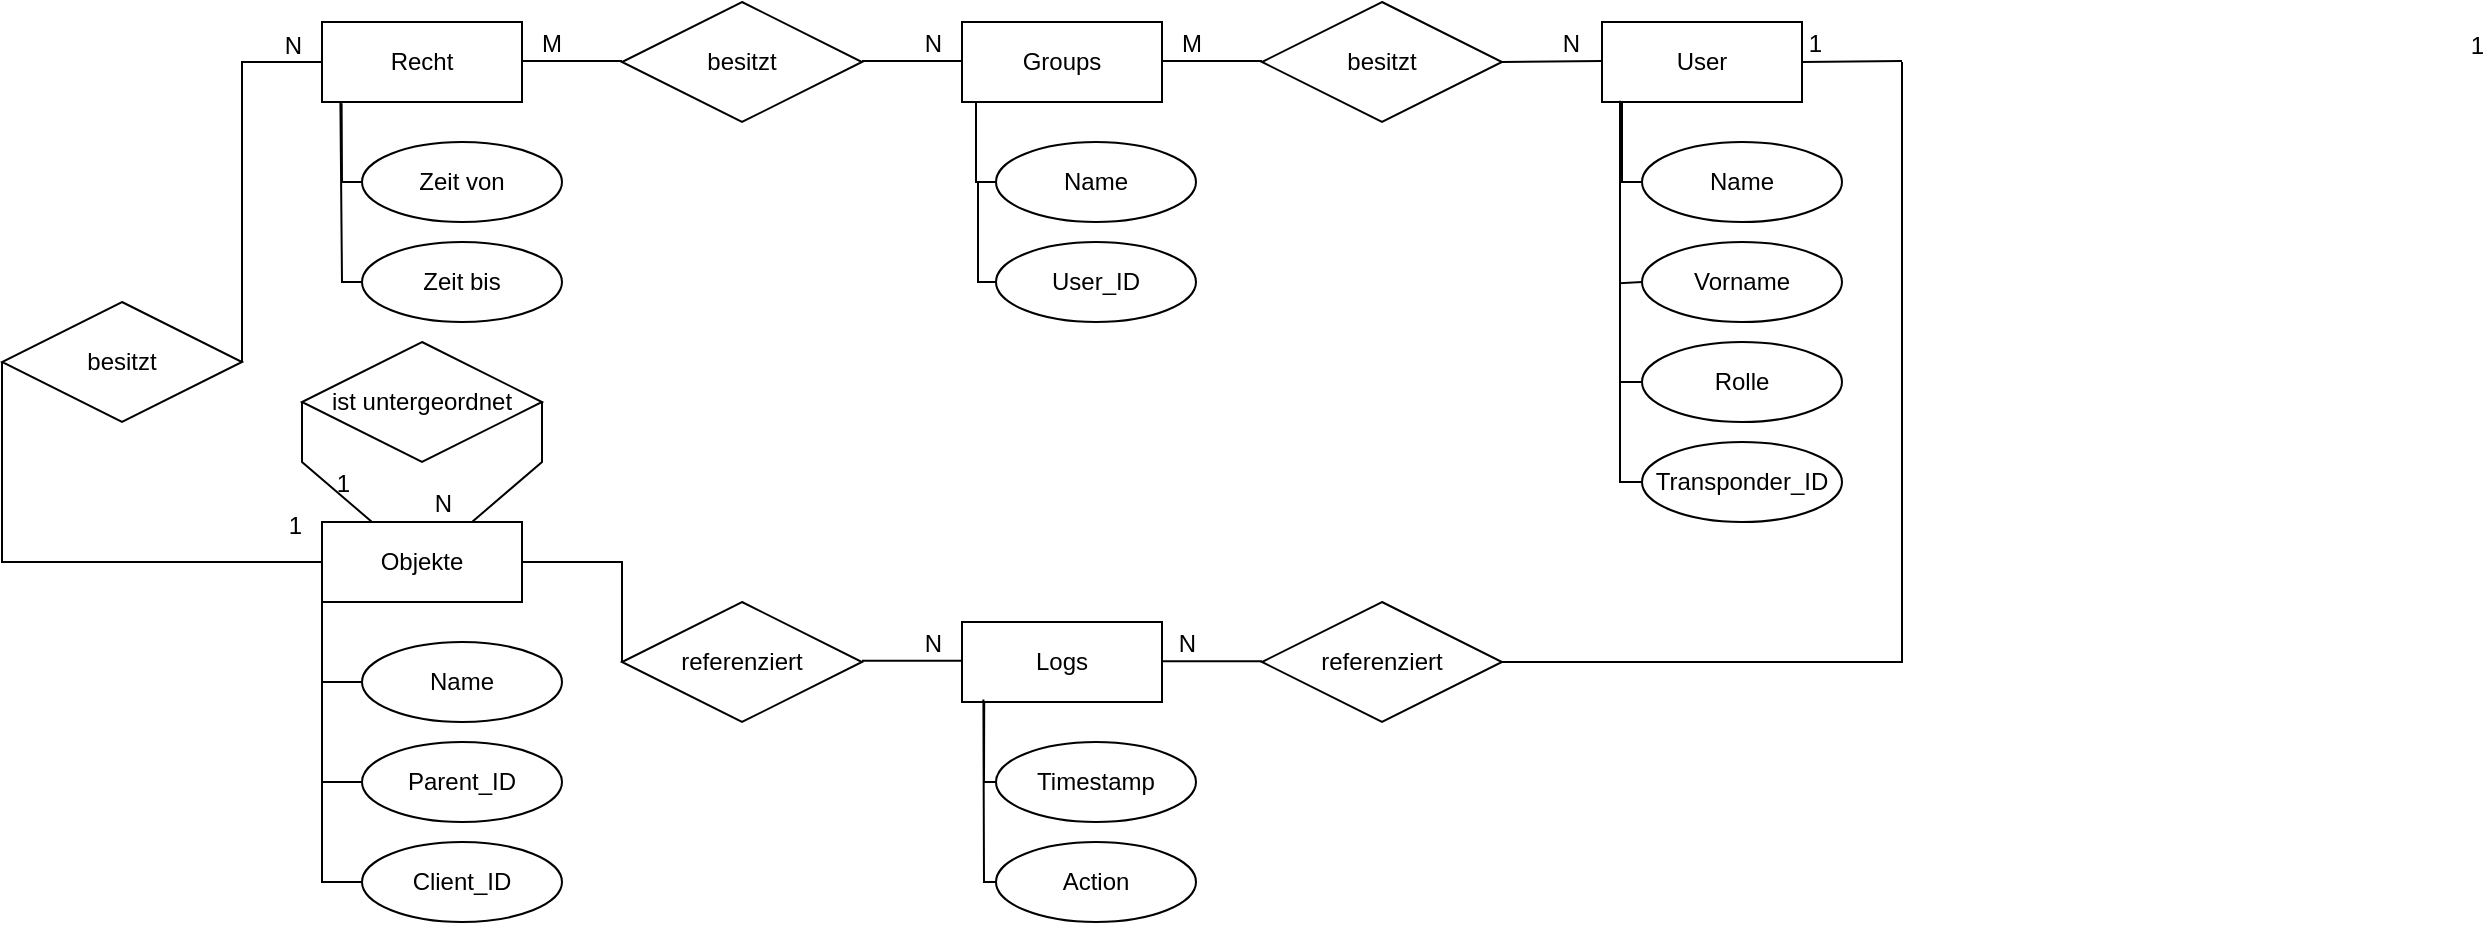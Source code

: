 <mxfile>
    <diagram id="MrqGbwpW2Hf3zNf1_7kD" name="Page-1">
        <mxGraphModel dx="415" dy="185" grid="1" gridSize="10" guides="1" tooltips="1" connect="1" arrows="1" fold="1" page="1" pageScale="1" pageWidth="827" pageHeight="1169" math="0" shadow="0">
            <root>
                <mxCell id="0"/>
                <mxCell id="1" parent="0"/>
                <mxCell id="2" value="Objekte" style="whiteSpace=wrap;html=1;align=center;" parent="1" vertex="1">
                    <mxGeometry x="490" y="370" width="100" height="40" as="geometry"/>
                </mxCell>
                <mxCell id="3" value="besitzt" style="shape=rhombus;perimeter=rhombusPerimeter;whiteSpace=wrap;html=1;align=center;" parent="1" vertex="1">
                    <mxGeometry x="330" y="260" width="120" height="60" as="geometry"/>
                </mxCell>
                <mxCell id="6" value="" style="edgeStyle=none;html=1;exitX=0.098;exitY=1.015;exitDx=0;exitDy=0;exitPerimeter=0;rounded=0;endArrow=none;endFill=0;" parent="1" source="4" target="5" edge="1">
                    <mxGeometry relative="1" as="geometry">
                        <Array as="points">
                            <mxPoint x="500" y="200"/>
                        </Array>
                    </mxGeometry>
                </mxCell>
                <mxCell id="4" value="Recht" style="whiteSpace=wrap;html=1;align=center;" parent="1" vertex="1">
                    <mxGeometry x="490" y="120" width="100" height="40" as="geometry"/>
                </mxCell>
                <mxCell id="5" value="Zeit von" style="ellipse;whiteSpace=wrap;html=1;align=center;" parent="1" vertex="1">
                    <mxGeometry x="510" y="180" width="100" height="40" as="geometry"/>
                </mxCell>
                <mxCell id="7" value="Zeit bis" style="ellipse;whiteSpace=wrap;html=1;align=center;" parent="1" vertex="1">
                    <mxGeometry x="510" y="230" width="100" height="40" as="geometry"/>
                </mxCell>
                <mxCell id="8" value="" style="edgeStyle=none;html=1;rounded=0;endArrow=none;endFill=0;entryX=0;entryY=0.5;entryDx=0;entryDy=0;exitX=0.092;exitY=1;exitDx=0;exitDy=0;exitPerimeter=0;" parent="1" source="4" target="7" edge="1">
                    <mxGeometry relative="1" as="geometry">
                        <mxPoint x="499.8" y="160.0" as="sourcePoint"/>
                        <mxPoint x="510.0" y="199.4" as="targetPoint"/>
                        <Array as="points">
                            <mxPoint x="500" y="250"/>
                        </Array>
                    </mxGeometry>
                </mxCell>
                <mxCell id="9" value="" style="endArrow=none;html=1;rounded=0;exitX=0;exitY=0.5;exitDx=0;exitDy=0;" parent="1" source="3" edge="1">
                    <mxGeometry relative="1" as="geometry">
                        <mxPoint x="330" y="200" as="sourcePoint"/>
                        <mxPoint x="490" y="390" as="targetPoint"/>
                        <Array as="points">
                            <mxPoint x="330" y="390"/>
                        </Array>
                    </mxGeometry>
                </mxCell>
                <mxCell id="60" value="1" style="resizable=0;html=1;align=right;verticalAlign=bottom;direction=south;" parent="9" connectable="0" vertex="1">
                    <mxGeometry x="1" relative="1" as="geometry">
                        <mxPoint x="-10" y="-10" as="offset"/>
                    </mxGeometry>
                </mxCell>
                <mxCell id="11" value="" style="endArrow=none;html=1;rounded=0;entryX=0;entryY=0.5;entryDx=0;entryDy=0;exitX=1;exitY=0.5;exitDx=0;exitDy=0;" parent="1" source="3" target="4" edge="1">
                    <mxGeometry relative="1" as="geometry">
                        <mxPoint x="330" y="200" as="sourcePoint"/>
                        <mxPoint x="490" y="200" as="targetPoint"/>
                        <Array as="points">
                            <mxPoint x="450" y="140"/>
                        </Array>
                    </mxGeometry>
                </mxCell>
                <mxCell id="12" value="N" style="resizable=0;html=1;align=right;verticalAlign=bottom;" parent="11" connectable="0" vertex="1">
                    <mxGeometry x="1" relative="1" as="geometry">
                        <mxPoint x="-10" as="offset"/>
                    </mxGeometry>
                </mxCell>
                <mxCell id="15" value="Parent_ID" style="ellipse;whiteSpace=wrap;html=1;align=center;" parent="1" vertex="1">
                    <mxGeometry x="510" y="480" width="100" height="40" as="geometry"/>
                </mxCell>
                <mxCell id="17" style="edgeStyle=none;rounded=0;html=1;endArrow=none;endFill=0;exitX=0;exitY=1;exitDx=0;exitDy=0;entryX=0;entryY=0.5;entryDx=0;entryDy=0;" parent="1" target="15" edge="1" source="2">
                    <mxGeometry relative="1" as="geometry">
                        <mxPoint x="180" y="240" as="targetPoint"/>
                        <mxPoint x="170" y="200" as="sourcePoint"/>
                        <Array as="points">
                            <mxPoint x="490" y="500"/>
                        </Array>
                    </mxGeometry>
                </mxCell>
                <mxCell id="19" value="Groups" style="whiteSpace=wrap;html=1;align=center;" parent="1" vertex="1">
                    <mxGeometry x="810" y="120" width="100" height="40" as="geometry"/>
                </mxCell>
                <mxCell id="20" value="besitzt" style="shape=rhombus;perimeter=rhombusPerimeter;whiteSpace=wrap;html=1;align=center;" parent="1" vertex="1">
                    <mxGeometry x="640" y="110" width="120" height="60" as="geometry"/>
                </mxCell>
                <mxCell id="21" value="" style="endArrow=none;html=1;rounded=0;entryX=0;entryY=0.5;entryDx=0;entryDy=0;exitX=1;exitY=0.5;exitDx=0;exitDy=0;" parent="1" edge="1">
                    <mxGeometry relative="1" as="geometry">
                        <mxPoint x="760" y="139.52" as="sourcePoint"/>
                        <mxPoint x="810" y="139.52" as="targetPoint"/>
                    </mxGeometry>
                </mxCell>
                <mxCell id="22" value="N" style="resizable=0;html=1;align=right;verticalAlign=bottom;" parent="21" connectable="0" vertex="1">
                    <mxGeometry x="1" relative="1" as="geometry">
                        <mxPoint x="-10" as="offset"/>
                    </mxGeometry>
                </mxCell>
                <mxCell id="23" value="" style="endArrow=none;html=1;rounded=0;" parent="1" edge="1">
                    <mxGeometry relative="1" as="geometry">
                        <mxPoint x="590" y="139.52" as="sourcePoint"/>
                        <mxPoint x="640" y="139.52" as="targetPoint"/>
                    </mxGeometry>
                </mxCell>
                <mxCell id="24" value="M" style="resizable=0;html=1;align=right;verticalAlign=bottom;" parent="23" connectable="0" vertex="1">
                    <mxGeometry x="1" relative="1" as="geometry">
                        <mxPoint x="-30" as="offset"/>
                    </mxGeometry>
                </mxCell>
                <mxCell id="25" value="Name" style="ellipse;whiteSpace=wrap;html=1;align=center;" parent="1" vertex="1">
                    <mxGeometry x="827" y="180" width="100" height="40" as="geometry"/>
                </mxCell>
                <mxCell id="26" style="edgeStyle=none;rounded=0;html=1;endArrow=none;endFill=0;exitX=0;exitY=1;exitDx=0;exitDy=0;entryX=0;entryY=0.5;entryDx=0;entryDy=0;" parent="1" edge="1">
                    <mxGeometry relative="1" as="geometry">
                        <mxPoint x="827" y="200" as="targetPoint"/>
                        <mxPoint x="817" y="160" as="sourcePoint"/>
                        <Array as="points">
                            <mxPoint x="817" y="200"/>
                        </Array>
                    </mxGeometry>
                </mxCell>
                <mxCell id="28" value="User" style="whiteSpace=wrap;html=1;align=center;" parent="1" vertex="1">
                    <mxGeometry x="1130" y="120" width="100" height="40" as="geometry"/>
                </mxCell>
                <mxCell id="29" value="besitzt" style="shape=rhombus;perimeter=rhombusPerimeter;whiteSpace=wrap;html=1;align=center;" parent="1" vertex="1">
                    <mxGeometry x="960" y="110" width="120" height="60" as="geometry"/>
                </mxCell>
                <mxCell id="31" value="" style="endArrow=none;html=1;rounded=0;" parent="1" edge="1">
                    <mxGeometry relative="1" as="geometry">
                        <mxPoint x="1080" y="140" as="sourcePoint"/>
                        <mxPoint x="1130" y="139.52" as="targetPoint"/>
                    </mxGeometry>
                </mxCell>
                <mxCell id="32" value="N" style="resizable=0;html=1;align=right;verticalAlign=bottom;" parent="31" connectable="0" vertex="1">
                    <mxGeometry x="1" relative="1" as="geometry">
                        <mxPoint x="-10" as="offset"/>
                    </mxGeometry>
                </mxCell>
                <mxCell id="33" value="" style="endArrow=none;html=1;rounded=0;" parent="1" edge="1">
                    <mxGeometry relative="1" as="geometry">
                        <mxPoint x="910" y="139.55" as="sourcePoint"/>
                        <mxPoint x="960" y="139.55" as="targetPoint"/>
                    </mxGeometry>
                </mxCell>
                <mxCell id="34" value="M" style="resizable=0;html=1;align=right;verticalAlign=bottom;" parent="33" connectable="0" vertex="1">
                    <mxGeometry x="1" relative="1" as="geometry">
                        <mxPoint x="-30" as="offset"/>
                    </mxGeometry>
                </mxCell>
                <mxCell id="37" value="Name" style="ellipse;whiteSpace=wrap;html=1;align=center;" parent="1" vertex="1">
                    <mxGeometry x="1150" y="180" width="100" height="40" as="geometry"/>
                </mxCell>
                <mxCell id="38" style="edgeStyle=none;rounded=0;html=1;endArrow=none;endFill=0;exitX=0;exitY=1;exitDx=0;exitDy=0;entryX=0;entryY=0.5;entryDx=0;entryDy=0;" parent="1" edge="1">
                    <mxGeometry relative="1" as="geometry">
                        <mxPoint x="1150" y="200" as="targetPoint"/>
                        <mxPoint x="1140" y="160" as="sourcePoint"/>
                        <Array as="points">
                            <mxPoint x="1140" y="200"/>
                        </Array>
                    </mxGeometry>
                </mxCell>
                <mxCell id="49" value="" style="endArrow=none;html=1;rounded=0;" parent="1" edge="1">
                    <mxGeometry relative="1" as="geometry">
                        <mxPoint x="1230" y="140.03" as="sourcePoint"/>
                        <mxPoint x="1280" y="139.55" as="targetPoint"/>
                    </mxGeometry>
                </mxCell>
                <mxCell id="50" value="1" style="resizable=0;html=1;align=right;verticalAlign=bottom;" parent="49" connectable="0" vertex="1">
                    <mxGeometry x="1" relative="1" as="geometry">
                        <mxPoint x="-39" as="offset"/>
                    </mxGeometry>
                </mxCell>
                <mxCell id="55" value="" style="endArrow=none;html=1;rounded=0;entryX=0;entryY=0.5;entryDx=0;entryDy=0;startArrow=none;exitX=1;exitY=0.5;exitDx=0;exitDy=0;" parent="1" target="57" edge="1" source="2">
                    <mxGeometry relative="1" as="geometry">
                        <mxPoint x="170" y="139.29" as="sourcePoint"/>
                        <mxPoint x="520" y="440" as="targetPoint"/>
                        <Array as="points">
                            <mxPoint x="640" y="390"/>
                        </Array>
                    </mxGeometry>
                </mxCell>
                <mxCell id="57" value="referenziert" style="shape=rhombus;perimeter=rhombusPerimeter;whiteSpace=wrap;html=1;align=center;" parent="1" vertex="1">
                    <mxGeometry x="640" y="410" width="120" height="60" as="geometry"/>
                </mxCell>
                <mxCell id="58" value="Logs" style="whiteSpace=wrap;html=1;align=center;" parent="1" vertex="1">
                    <mxGeometry x="810" y="420" width="100" height="40" as="geometry"/>
                </mxCell>
                <mxCell id="62" value="" style="endArrow=none;html=1;rounded=0;entryX=0;entryY=0.5;entryDx=0;entryDy=0;exitX=1;exitY=0.5;exitDx=0;exitDy=0;" parent="1" edge="1">
                    <mxGeometry relative="1" as="geometry">
                        <mxPoint x="760" y="439.38" as="sourcePoint"/>
                        <mxPoint x="810" y="439.38" as="targetPoint"/>
                    </mxGeometry>
                </mxCell>
                <mxCell id="63" value="N" style="resizable=0;html=1;align=right;verticalAlign=bottom;" parent="62" connectable="0" vertex="1">
                    <mxGeometry x="1" relative="1" as="geometry">
                        <mxPoint x="-10" as="offset"/>
                    </mxGeometry>
                </mxCell>
                <mxCell id="64" value="Timestamp" style="ellipse;whiteSpace=wrap;html=1;align=center;" parent="1" vertex="1">
                    <mxGeometry x="827" y="480" width="100" height="40" as="geometry"/>
                </mxCell>
                <mxCell id="65" value="" style="endArrow=none;html=1;rounded=0;exitX=0.111;exitY=1.011;exitDx=0;exitDy=0;exitPerimeter=0;entryX=0;entryY=0.5;entryDx=0;entryDy=0;" parent="1" source="58" target="64" edge="1">
                    <mxGeometry relative="1" as="geometry">
                        <mxPoint x="940" y="290" as="sourcePoint"/>
                        <mxPoint x="821" y="500" as="targetPoint"/>
                        <Array as="points">
                            <mxPoint x="821" y="500"/>
                        </Array>
                    </mxGeometry>
                </mxCell>
                <mxCell id="66" value="" style="endArrow=none;html=1;rounded=0;entryX=0;entryY=0.5;entryDx=0;entryDy=0;exitX=0.107;exitY=0.969;exitDx=0;exitDy=0;exitPerimeter=0;" parent="1" source="58" target="67" edge="1">
                    <mxGeometry relative="1" as="geometry">
                        <mxPoint x="820" y="500" as="sourcePoint"/>
                        <mxPoint x="820" y="550" as="targetPoint"/>
                        <Array as="points">
                            <mxPoint x="821" y="550"/>
                        </Array>
                    </mxGeometry>
                </mxCell>
                <mxCell id="67" value="Action" style="ellipse;whiteSpace=wrap;html=1;align=center;" parent="1" vertex="1">
                    <mxGeometry x="827" y="530" width="100" height="40" as="geometry"/>
                </mxCell>
                <mxCell id="69" value="referenziert" style="shape=rhombus;perimeter=rhombusPerimeter;whiteSpace=wrap;html=1;align=center;" parent="1" vertex="1">
                    <mxGeometry x="960" y="410" width="120" height="60" as="geometry"/>
                </mxCell>
                <mxCell id="70" value="" style="endArrow=none;html=1;rounded=0;entryX=0;entryY=0.5;entryDx=0;entryDy=0;exitX=1;exitY=0.5;exitDx=0;exitDy=0;" parent="1" edge="1">
                    <mxGeometry relative="1" as="geometry">
                        <mxPoint x="910" y="439.62" as="sourcePoint"/>
                        <mxPoint x="960" y="439.62" as="targetPoint"/>
                    </mxGeometry>
                </mxCell>
                <mxCell id="71" value="N" style="resizable=0;html=1;align=right;verticalAlign=bottom;" parent="70" connectable="0" vertex="1">
                    <mxGeometry x="1" relative="1" as="geometry">
                        <mxPoint x="-33" as="offset"/>
                    </mxGeometry>
                </mxCell>
                <mxCell id="72" value="" style="endArrow=none;html=1;rounded=0;entryX=1;entryY=0.5;entryDx=0;entryDy=0;" parent="1" target="69" edge="1">
                    <mxGeometry relative="1" as="geometry">
                        <mxPoint x="1280" y="140" as="sourcePoint"/>
                        <mxPoint x="1600" y="139.64" as="targetPoint"/>
                        <Array as="points">
                            <mxPoint x="1280" y="140"/>
                            <mxPoint x="1280" y="440"/>
                        </Array>
                    </mxGeometry>
                </mxCell>
                <mxCell id="73" value="1" style="resizable=0;html=1;align=right;verticalAlign=bottom;" parent="72" connectable="0" vertex="1">
                    <mxGeometry x="1" relative="1" as="geometry">
                        <mxPoint x="491" y="-300" as="offset"/>
                    </mxGeometry>
                </mxCell>
                <mxCell id="74" value="Rolle" style="ellipse;whiteSpace=wrap;html=1;align=center;" parent="1" vertex="1">
                    <mxGeometry x="1150" y="280" width="100" height="40" as="geometry"/>
                </mxCell>
                <mxCell id="75" style="edgeStyle=none;rounded=0;html=1;endArrow=none;endFill=0;exitX=0.09;exitY=0.984;exitDx=0;exitDy=0;entryX=0;entryY=0.5;entryDx=0;entryDy=0;exitPerimeter=0;" parent="1" source="28" target="74" edge="1">
                    <mxGeometry relative="1" as="geometry">
                        <mxPoint x="1160" y="210" as="targetPoint"/>
                        <mxPoint x="1150" y="170" as="sourcePoint"/>
                        <Array as="points">
                            <mxPoint x="1139" y="250"/>
                            <mxPoint x="1139" y="300"/>
                        </Array>
                    </mxGeometry>
                </mxCell>
                <mxCell id="76" value="ist untergeordnet" style="shape=rhombus;perimeter=rhombusPerimeter;whiteSpace=wrap;html=1;align=center;" parent="1" vertex="1">
                    <mxGeometry x="480" y="280" width="120" height="60" as="geometry"/>
                </mxCell>
                <mxCell id="13" value="Name" style="ellipse;whiteSpace=wrap;html=1;align=center;" parent="1" vertex="1">
                    <mxGeometry x="510" y="430" width="100" height="40" as="geometry"/>
                </mxCell>
                <mxCell id="129" value="Vorname" style="ellipse;whiteSpace=wrap;html=1;align=center;" vertex="1" parent="1">
                    <mxGeometry x="1150" y="230" width="100" height="40" as="geometry"/>
                </mxCell>
                <mxCell id="130" style="edgeStyle=none;rounded=0;html=1;endArrow=none;endFill=0;exitX=0.09;exitY=0.984;exitDx=0;exitDy=0;entryX=0;entryY=0.5;entryDx=0;entryDy=0;exitPerimeter=0;" edge="1" parent="1" target="129">
                    <mxGeometry relative="1" as="geometry">
                        <mxPoint x="1150.0" y="300.64" as="targetPoint"/>
                        <mxPoint x="1139" y="160.0" as="sourcePoint"/>
                        <Array as="points">
                            <mxPoint x="1139" y="250.64"/>
                        </Array>
                    </mxGeometry>
                </mxCell>
                <mxCell id="131" style="edgeStyle=none;rounded=0;html=1;endArrow=none;endFill=0;entryX=0;entryY=0.5;entryDx=0;entryDy=0;" edge="1" parent="1" target="13">
                    <mxGeometry relative="1" as="geometry">
                        <mxPoint x="520" y="510" as="targetPoint"/>
                        <mxPoint x="490" y="450" as="sourcePoint"/>
                        <Array as="points">
                            <mxPoint x="510" y="450"/>
                        </Array>
                    </mxGeometry>
                </mxCell>
                <mxCell id="132" value="" style="endArrow=none;html=1;rounded=0;exitX=0;exitY=0.5;exitDx=0;exitDy=0;entryX=0.25;entryY=0;entryDx=0;entryDy=0;" edge="1" parent="1" source="76" target="2">
                    <mxGeometry relative="1" as="geometry">
                        <mxPoint x="340" y="300" as="sourcePoint"/>
                        <mxPoint x="500" y="400" as="targetPoint"/>
                        <Array as="points">
                            <mxPoint x="480" y="340"/>
                        </Array>
                    </mxGeometry>
                </mxCell>
                <mxCell id="133" value="1" style="resizable=0;html=1;align=right;verticalAlign=bottom;direction=south;" connectable="0" vertex="1" parent="132">
                    <mxGeometry x="1" relative="1" as="geometry">
                        <mxPoint x="-10" y="-10" as="offset"/>
                    </mxGeometry>
                </mxCell>
                <mxCell id="134" value="" style="endArrow=none;html=1;rounded=0;entryX=0.75;entryY=0;entryDx=0;entryDy=0;exitX=1;exitY=0.5;exitDx=0;exitDy=0;" edge="1" parent="1" source="76" target="2">
                    <mxGeometry relative="1" as="geometry">
                        <mxPoint x="460" y="300" as="sourcePoint"/>
                        <mxPoint x="500" y="150" as="targetPoint"/>
                        <Array as="points">
                            <mxPoint x="600" y="340"/>
                        </Array>
                    </mxGeometry>
                </mxCell>
                <mxCell id="135" value="N" style="resizable=0;html=1;align=right;verticalAlign=bottom;" connectable="0" vertex="1" parent="134">
                    <mxGeometry x="1" relative="1" as="geometry">
                        <mxPoint x="-10" as="offset"/>
                    </mxGeometry>
                </mxCell>
                <mxCell id="136" value="Client_ID" style="ellipse;whiteSpace=wrap;html=1;align=center;" vertex="1" parent="1">
                    <mxGeometry x="510" y="530" width="100" height="40" as="geometry"/>
                </mxCell>
                <mxCell id="137" style="edgeStyle=none;rounded=0;html=1;endArrow=none;endFill=0;entryX=0;entryY=0.5;entryDx=0;entryDy=0;" edge="1" parent="1" target="136">
                    <mxGeometry relative="1" as="geometry">
                        <mxPoint x="520.0" y="510" as="targetPoint"/>
                        <mxPoint x="490" y="500" as="sourcePoint"/>
                        <Array as="points">
                            <mxPoint x="490" y="550"/>
                        </Array>
                    </mxGeometry>
                </mxCell>
                <mxCell id="138" value="Transponder_ID" style="ellipse;whiteSpace=wrap;html=1;align=center;" vertex="1" parent="1">
                    <mxGeometry x="1150" y="330" width="100" height="40" as="geometry"/>
                </mxCell>
                <mxCell id="139" value="User_ID" style="ellipse;whiteSpace=wrap;html=1;align=center;" vertex="1" parent="1">
                    <mxGeometry x="827" y="230" width="100" height="40" as="geometry"/>
                </mxCell>
                <mxCell id="140" style="edgeStyle=none;rounded=0;html=1;endArrow=none;endFill=0;entryX=0;entryY=0.5;entryDx=0;entryDy=0;" edge="1" parent="1" target="139">
                    <mxGeometry relative="1" as="geometry">
                        <mxPoint x="825" y="250.0" as="targetPoint"/>
                        <mxPoint x="818" y="200" as="sourcePoint"/>
                        <Array as="points">
                            <mxPoint x="818" y="250"/>
                        </Array>
                    </mxGeometry>
                </mxCell>
                <mxCell id="141" style="edgeStyle=none;rounded=0;html=1;endArrow=none;endFill=0;exitX=0.09;exitY=0.984;exitDx=0;exitDy=0;entryX=0;entryY=0.5;entryDx=0;entryDy=0;exitPerimeter=0;" edge="1" parent="1" target="138">
                    <mxGeometry relative="1" as="geometry">
                        <mxPoint x="1150" y="310.64" as="targetPoint"/>
                        <mxPoint x="1139.0" y="170.0" as="sourcePoint"/>
                        <Array as="points">
                            <mxPoint x="1139" y="260.64"/>
                            <mxPoint x="1139" y="350"/>
                        </Array>
                    </mxGeometry>
                </mxCell>
            </root>
        </mxGraphModel>
    </diagram>
</mxfile>